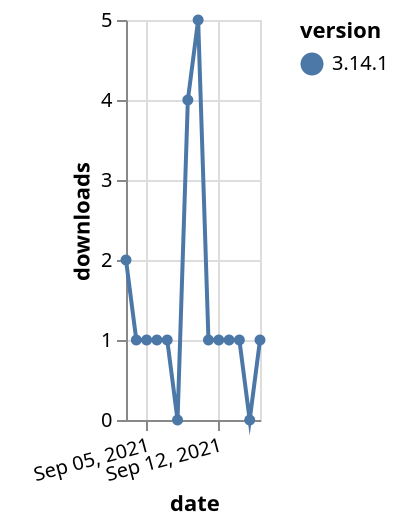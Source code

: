 {"$schema": "https://vega.github.io/schema/vega-lite/v5.json", "description": "A simple bar chart with embedded data.", "data": {"values": [{"date": "2021-09-03", "total": 553, "delta": 2, "version": "3.14.1"}, {"date": "2021-09-04", "total": 554, "delta": 1, "version": "3.14.1"}, {"date": "2021-09-05", "total": 555, "delta": 1, "version": "3.14.1"}, {"date": "2021-09-06", "total": 556, "delta": 1, "version": "3.14.1"}, {"date": "2021-09-07", "total": 557, "delta": 1, "version": "3.14.1"}, {"date": "2021-09-08", "total": 557, "delta": 0, "version": "3.14.1"}, {"date": "2021-09-09", "total": 561, "delta": 4, "version": "3.14.1"}, {"date": "2021-09-10", "total": 566, "delta": 5, "version": "3.14.1"}, {"date": "2021-09-11", "total": 567, "delta": 1, "version": "3.14.1"}, {"date": "2021-09-12", "total": 568, "delta": 1, "version": "3.14.1"}, {"date": "2021-09-13", "total": 569, "delta": 1, "version": "3.14.1"}, {"date": "2021-09-14", "total": 570, "delta": 1, "version": "3.14.1"}, {"date": "2021-09-15", "total": 570, "delta": 0, "version": "3.14.1"}, {"date": "2021-09-16", "total": 571, "delta": 1, "version": "3.14.1"}]}, "width": "container", "mark": {"type": "line", "point": {"filled": true}}, "encoding": {"x": {"field": "date", "type": "temporal", "timeUnit": "yearmonthdate", "title": "date", "axis": {"labelAngle": -15}}, "y": {"field": "delta", "type": "quantitative", "title": "downloads"}, "color": {"field": "version", "type": "nominal"}, "tooltip": {"field": "delta"}}}
